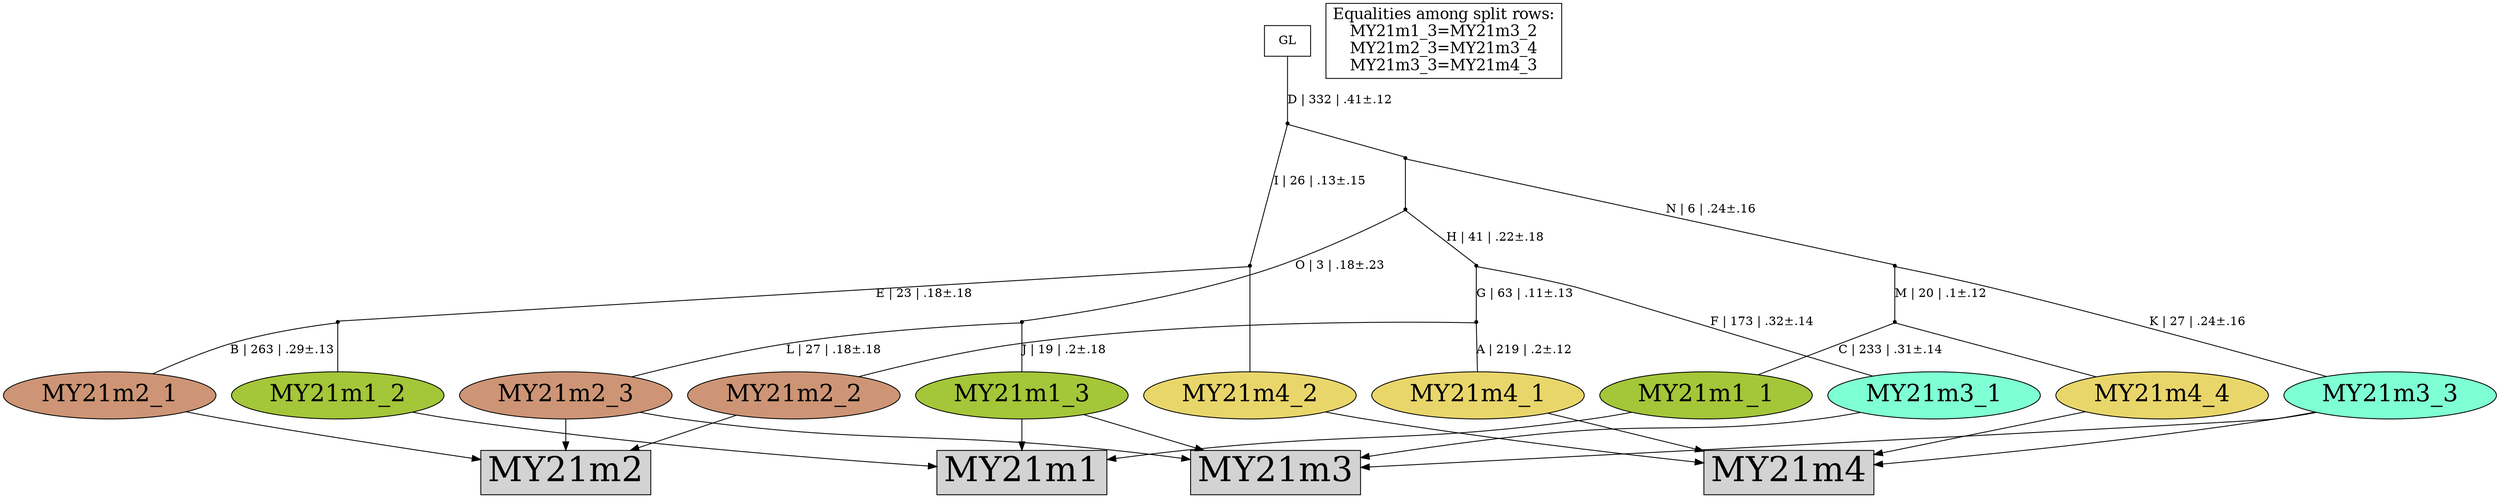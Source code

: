 digraph {
rowMY21m1[label="MY21m1",shape=box,style=filled,fontsize=40];
rowMY21m2[label="MY21m2",shape=box,style=filled,fontsize=40];
rowMY21m3[label="MY21m3",shape=box,style=filled,fontsize=40];
rowMY21m4[label="MY21m4",shape=box,style=filled,fontsize=40];
MY21m1_1[label="MY21m1_1",shape=oval,style=filled,fontsize=28,fillcolor="#a4c639"];
MY21m1_2[label="MY21m1_2",shape=oval,style=filled,fontsize=28,fillcolor="#a4c639"];
MY21m1_3[label="MY21m1_3",shape=oval,style=filled,fontsize=28,fillcolor="#a4c639"];
MY21m2_1[label="MY21m2_1",shape=oval,style=filled,fontsize=28,fillcolor="#cd9575"];
MY21m2_2[label="MY21m2_2",shape=oval,style=filled,fontsize=28,fillcolor="#cd9575"];
MY21m2_3[label="MY21m2_3",shape=oval,style=filled,fontsize=28,fillcolor="#cd9575"];
MY21m3_1[label="MY21m3_1",shape=oval,style=filled,fontsize=28,fillcolor="#7fffd4"];
MY21m3_3[label="MY21m3_3",shape=oval,style=filled,fontsize=28,fillcolor="#7fffd4"];
MY21m4_1[label="MY21m4_1",shape=oval,style=filled,fontsize=28,fillcolor="#e9d66b"];
MY21m4_2[label="MY21m4_2",shape=oval,style=filled,fontsize=28,fillcolor="#e9d66b"];
MY21m4_4[label="MY21m4_4",shape=oval,style=filled,fontsize=28,fillcolor="#e9d66b"];
MY21m1_1 -> rowMY21m1[arrowhead="normal"];
MY21m1_2 -> rowMY21m1[arrowhead="normal"];
MY21m1_3 -> rowMY21m1[arrowhead="normal"];
MY21m2_1 -> rowMY21m2[arrowhead="normal"];
MY21m2_2 -> rowMY21m2[arrowhead="normal"];
MY21m2_3 -> rowMY21m2[arrowhead="normal"];
MY21m3_1 -> rowMY21m3[arrowhead="normal"];
MY21m1_3 -> rowMY21m3[arrowhead="normal"];
MY21m3_3 -> rowMY21m3[arrowhead="normal"];
MY21m2_3 -> rowMY21m3[arrowhead="normal"];
MY21m4_1 -> rowMY21m4[arrowhead="normal"];
MY21m4_2 -> rowMY21m4[arrowhead="normal"];
MY21m3_3 -> rowMY21m4[arrowhead="normal"];
MY21m4_4 -> rowMY21m4[arrowhead="normal"];
{rank = same;MY21m1_1;MY21m1_2;MY21m1_3;MY21m2_1;MY21m2_2;MY21m2_3;MY21m3_1;MY21m3_3;MY21m4_1;MY21m4_2;MY21m4_4;}
legend[label="Equalities among split rows:
MY21m1_3=MY21m3_2
MY21m2_3=MY21m3_4
MY21m3_3=MY21m4_3
",shape=box,fontsize=18];
Int1[shape=point,style=filled,fillcolor=black,label=""];
Int1 -> MY21m2_2[arrowhead=none, label=""];
Int1 -> MY21m4_1[arrowhead=none, label="A | 219 | .2±.12"];
Int2[shape=point,style=filled,fillcolor=black,label=""];
Int2 -> MY21m1_2[arrowhead=none, label=""];
Int2 -> MY21m2_1[arrowhead=none, label="B | 263 | .29±.13"];
Int3[shape=point,style=filled,fillcolor=black,label=""];
Int3 -> MY21m1_1[arrowhead=none, label="C | 233 | .31±.14"];
Int3 -> MY21m4_4[arrowhead=none, label=""];
Int4[shape=point,style=filled,fillcolor=black,label=""];
Int4 -> MY21m4_2[arrowhead=none, label=""];
Int4 -> Int2[arrowhead=none, label="E | 23 | .18±.18"];
Int5[shape=point,style=filled,fillcolor=black,label=""];
Int5 -> MY21m3_3[arrowhead=none, label="K | 27 | .24±.16"];
Int5 -> Int3[arrowhead=none, label="M | 20 | .1±.12"];
Int6[shape=point,style=filled,fillcolor=black,label=""];
Int6 -> MY21m3_1[arrowhead=none, label="F | 173 | .32±.14"];
Int6 -> Int1[arrowhead=none, label="G | 63 | .11±.13"];
Int7[shape=point,style=filled,fillcolor=black,label=""];
Int7 -> MY21m1_3[arrowhead=none, label="J | 19 | .2±.18"];
Int7 -> MY21m2_3[arrowhead=none, label="L | 27 | .18±.18"];
Int8[shape=point,style=filled,fillcolor=black,label=""];
Int8 -> Int6[arrowhead=none, label="H | 41 | .22±.18"];
Int8 -> Int7[arrowhead=none, label="O | 3 | .18±.23"];
Int9[shape=point,style=filled,fillcolor=black,label=""];
Int9 -> Int5[arrowhead=none, label="N | 6 | .24±.16"];
Int9 -> Int8[arrowhead=none, label=""];
Int10[shape=point,style=filled,fillcolor=black,label=""];
Int10 -> Int4[arrowhead=none, label="I | 26 | .13±.15"];
Int10 -> Int9[arrowhead=none, label=""];
GL[label="GL",shape=box,style=filled,fillcolor=white];
GL -> Int10[arrowhead=none, label="D | 332 | .41±.12"];
}
